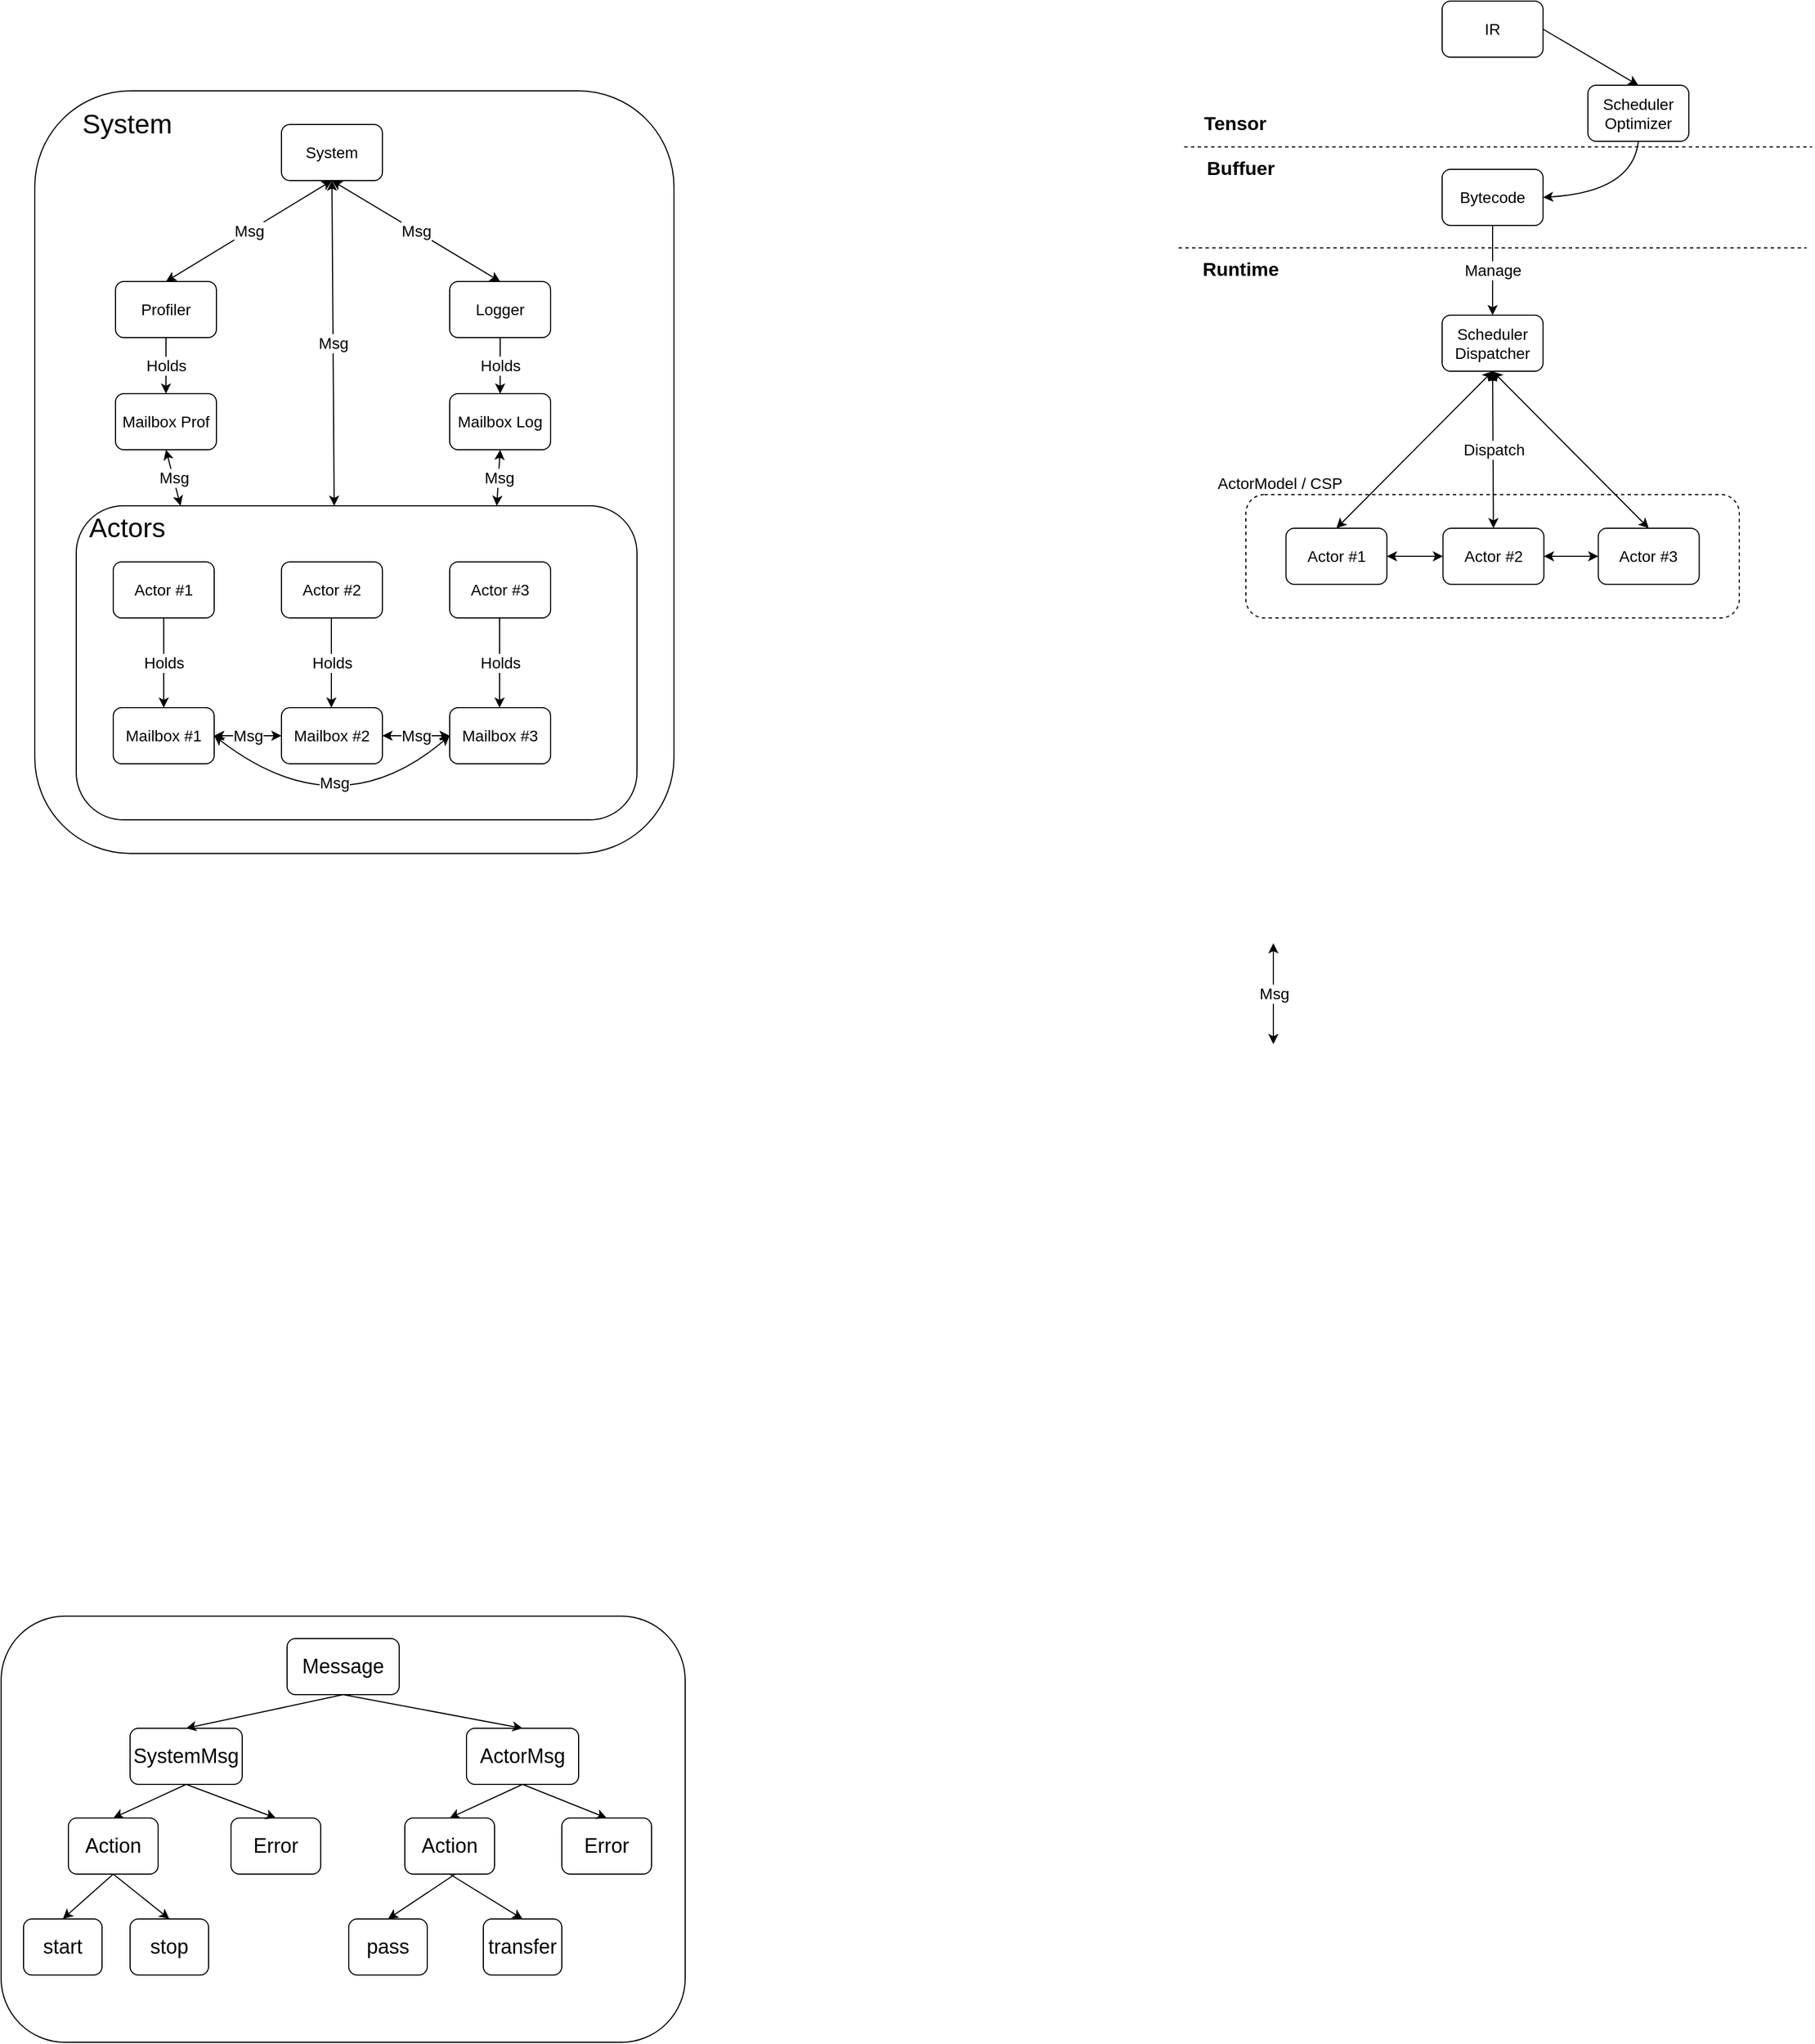 <mxfile version="20.0.3" type="github" pages="2">
  <diagram id="C5RBs43oDa-KdzZeNtuy" name="flow">
    <mxGraphModel dx="1865" dy="675" grid="1" gridSize="10" guides="1" tooltips="1" connect="1" arrows="1" fold="1" page="1" pageScale="1" pageWidth="827" pageHeight="1169" math="0" shadow="0">
      <root>
        <mxCell id="WIyWlLk6GJQsqaUBKTNV-0" />
        <mxCell id="WIyWlLk6GJQsqaUBKTNV-1" parent="WIyWlLk6GJQsqaUBKTNV-0" />
        <mxCell id="iDr1mqImWVxo8WTMFwHj-2" value="" style="rounded=1;whiteSpace=wrap;html=1;fillColor=#FFFFFF;" parent="WIyWlLk6GJQsqaUBKTNV-1" vertex="1">
          <mxGeometry x="-730" y="1480" width="610" height="380" as="geometry" />
        </mxCell>
        <mxCell id="iDr1mqImWVxo8WTMFwHj-0" value="" style="rounded=1;whiteSpace=wrap;html=1;fillColor=#FFFFFF;" parent="WIyWlLk6GJQsqaUBKTNV-1" vertex="1">
          <mxGeometry x="-700" y="120" width="570" height="680" as="geometry" />
        </mxCell>
        <mxCell id="vKvuOd5WfspxJ3sKfBwi-32" value="" style="rounded=1;whiteSpace=wrap;html=1;fillColor=#FFFFFF;" parent="WIyWlLk6GJQsqaUBKTNV-1" vertex="1">
          <mxGeometry x="-663" y="490" width="500" height="280" as="geometry" />
        </mxCell>
        <mxCell id="GxpNQqLrR4lgnH7dVVDZ-0" value="&lt;font style=&quot;font-size: 14px;&quot;&gt;IR&lt;/font&gt;" style="rounded=1;whiteSpace=wrap;html=1;" parent="WIyWlLk6GJQsqaUBKTNV-1" vertex="1">
          <mxGeometry x="555" y="40" width="90" height="50" as="geometry" />
        </mxCell>
        <mxCell id="GxpNQqLrR4lgnH7dVVDZ-2" value="&lt;font style=&quot;font-size: 14px;&quot;&gt;Bytecode&lt;/font&gt;" style="rounded=1;whiteSpace=wrap;html=1;" parent="WIyWlLk6GJQsqaUBKTNV-1" vertex="1">
          <mxGeometry x="555" y="190" width="90" height="50" as="geometry" />
        </mxCell>
        <mxCell id="GxpNQqLrR4lgnH7dVVDZ-5" value="" style="endArrow=none;dashed=1;html=1;" parent="WIyWlLk6GJQsqaUBKTNV-1" edge="1">
          <mxGeometry width="50" height="50" relative="1" as="geometry">
            <mxPoint x="320" y="260" as="sourcePoint" />
            <mxPoint x="880" y="260" as="targetPoint" />
          </mxGeometry>
        </mxCell>
        <mxCell id="GxpNQqLrR4lgnH7dVVDZ-6" value="&lt;b&gt;&lt;font style=&quot;font-size: 17px;&quot;&gt;Runtime&lt;/font&gt;&lt;/b&gt;" style="text;html=1;align=center;verticalAlign=middle;resizable=0;points=[];autosize=1;strokeColor=none;fillColor=none;" parent="WIyWlLk6GJQsqaUBKTNV-1" vertex="1">
          <mxGeometry x="335" y="270" width="80" height="20" as="geometry" />
        </mxCell>
        <mxCell id="GxpNQqLrR4lgnH7dVVDZ-7" value="&lt;font style=&quot;font-size: 14px;&quot;&gt;Actor #1&lt;/font&gt;" style="rounded=1;whiteSpace=wrap;html=1;" parent="WIyWlLk6GJQsqaUBKTNV-1" vertex="1">
          <mxGeometry x="415.75" y="510" width="90" height="50" as="geometry" />
        </mxCell>
        <mxCell id="GxpNQqLrR4lgnH7dVVDZ-8" value="&lt;font style=&quot;font-size: 14px;&quot;&gt;Scheduler&lt;br&gt;Dispatcher&lt;/font&gt;" style="rounded=1;whiteSpace=wrap;html=1;" parent="WIyWlLk6GJQsqaUBKTNV-1" vertex="1">
          <mxGeometry x="555" y="320" width="90" height="50" as="geometry" />
        </mxCell>
        <mxCell id="GxpNQqLrR4lgnH7dVVDZ-9" value="&lt;font style=&quot;font-size: 14px;&quot;&gt;Actor #2&lt;/font&gt;" style="rounded=1;whiteSpace=wrap;html=1;" parent="WIyWlLk6GJQsqaUBKTNV-1" vertex="1">
          <mxGeometry x="555.75" y="510" width="90" height="50" as="geometry" />
        </mxCell>
        <mxCell id="GxpNQqLrR4lgnH7dVVDZ-10" value="&lt;font style=&quot;font-size: 14px;&quot;&gt;Actor #3&lt;/font&gt;" style="rounded=1;whiteSpace=wrap;html=1;" parent="WIyWlLk6GJQsqaUBKTNV-1" vertex="1">
          <mxGeometry x="694.25" y="510" width="90" height="50" as="geometry" />
        </mxCell>
        <mxCell id="GxpNQqLrR4lgnH7dVVDZ-16" value="" style="endArrow=classic;startArrow=classic;html=1;entryX=0;entryY=0.5;entryDx=0;entryDy=0;exitX=1;exitY=0.5;exitDx=0;exitDy=0;" parent="WIyWlLk6GJQsqaUBKTNV-1" source="GxpNQqLrR4lgnH7dVVDZ-7" target="GxpNQqLrR4lgnH7dVVDZ-9" edge="1">
          <mxGeometry width="50" height="50" relative="1" as="geometry">
            <mxPoint x="435.75" y="720" as="sourcePoint" />
            <mxPoint x="575.75" y="580" as="targetPoint" />
          </mxGeometry>
        </mxCell>
        <mxCell id="GxpNQqLrR4lgnH7dVVDZ-17" value="" style="endArrow=classic;startArrow=classic;html=1;entryX=0;entryY=0.5;entryDx=0;entryDy=0;exitX=1;exitY=0.5;exitDx=0;exitDy=0;" parent="WIyWlLk6GJQsqaUBKTNV-1" source="GxpNQqLrR4lgnH7dVVDZ-9" target="GxpNQqLrR4lgnH7dVVDZ-10" edge="1">
          <mxGeometry width="50" height="50" relative="1" as="geometry">
            <mxPoint x="525.75" y="720" as="sourcePoint" />
            <mxPoint x="665.75" y="580" as="targetPoint" />
          </mxGeometry>
        </mxCell>
        <mxCell id="mCp2D2DZsQye_z4wcUXH-2" value="" style="endArrow=classic;rounded=0;fontSize=16;entryX=0.5;entryY=0;entryDx=0;entryDy=0;exitX=0.5;exitY=1;exitDx=0;exitDy=0;labelBorderColor=none;html=1;verticalAlign=middle;startArrow=block;startFill=1;" parent="WIyWlLk6GJQsqaUBKTNV-1" source="GxpNQqLrR4lgnH7dVVDZ-8" target="GxpNQqLrR4lgnH7dVVDZ-9" edge="1">
          <mxGeometry relative="1" as="geometry">
            <mxPoint x="705" y="350" as="sourcePoint" />
            <mxPoint x="805" y="350" as="targetPoint" />
          </mxGeometry>
        </mxCell>
        <mxCell id="mCp2D2DZsQye_z4wcUXH-3" value="Dispatch" style="edgeLabel;resizable=0;html=1;align=center;verticalAlign=middle;fontSize=14;" parent="mCp2D2DZsQye_z4wcUXH-2" connectable="0" vertex="1">
          <mxGeometry relative="1" as="geometry" />
        </mxCell>
        <mxCell id="mCp2D2DZsQye_z4wcUXH-6" value="" style="endArrow=classic;startArrow=classic;html=1;entryX=0.5;entryY=0;entryDx=0;entryDy=0;exitX=0.5;exitY=1;exitDx=0;exitDy=0;" parent="WIyWlLk6GJQsqaUBKTNV-1" source="GxpNQqLrR4lgnH7dVVDZ-8" target="GxpNQqLrR4lgnH7dVVDZ-7" edge="1">
          <mxGeometry width="50" height="50" relative="1" as="geometry">
            <mxPoint x="690" y="400" as="sourcePoint" />
            <mxPoint x="738.5" y="400" as="targetPoint" />
            <Array as="points" />
          </mxGeometry>
        </mxCell>
        <mxCell id="mCp2D2DZsQye_z4wcUXH-7" value="" style="endArrow=classic;startArrow=classic;html=1;entryX=0.5;entryY=0;entryDx=0;entryDy=0;exitX=0.5;exitY=1;exitDx=0;exitDy=0;" parent="WIyWlLk6GJQsqaUBKTNV-1" source="GxpNQqLrR4lgnH7dVVDZ-8" target="GxpNQqLrR4lgnH7dVVDZ-10" edge="1">
          <mxGeometry width="50" height="50" relative="1" as="geometry">
            <mxPoint x="665" y="600" as="sourcePoint" />
            <mxPoint x="713.5" y="600" as="targetPoint" />
          </mxGeometry>
        </mxCell>
        <mxCell id="JdIXmPIAXFxYYO2-05fA-1" value="&lt;font style=&quot;font-size: 14px;&quot;&gt;Scheduler&lt;br&gt;Optimizer&lt;/font&gt;" style="rounded=1;whiteSpace=wrap;html=1;" parent="WIyWlLk6GJQsqaUBKTNV-1" vertex="1">
          <mxGeometry x="685" y="115" width="90" height="50" as="geometry" />
        </mxCell>
        <mxCell id="JdIXmPIAXFxYYO2-05fA-2" value="" style="curved=1;endArrow=classic;html=1;rounded=0;labelBorderColor=none;fontSize=16;fontColor=#99FFCC;exitX=1;exitY=0.5;exitDx=0;exitDy=0;entryX=0.5;entryY=0;entryDx=0;entryDy=0;" parent="WIyWlLk6GJQsqaUBKTNV-1" source="GxpNQqLrR4lgnH7dVVDZ-0" target="JdIXmPIAXFxYYO2-05fA-1" edge="1">
          <mxGeometry width="50" height="50" relative="1" as="geometry">
            <mxPoint x="725" y="360" as="sourcePoint" />
            <mxPoint x="775" y="310" as="targetPoint" />
          </mxGeometry>
        </mxCell>
        <mxCell id="JdIXmPIAXFxYYO2-05fA-4" value="" style="endArrow=classic;rounded=0;fontSize=16;labelBorderColor=none;html=1;verticalAlign=middle;startArrow=none;startFill=0;exitX=0.5;exitY=1;exitDx=0;exitDy=0;entryX=0.5;entryY=0;entryDx=0;entryDy=0;" parent="WIyWlLk6GJQsqaUBKTNV-1" source="A3YoOnqOYl5nuhbCR5Bo-2" target="A3YoOnqOYl5nuhbCR5Bo-5" edge="1">
          <mxGeometry relative="1" as="geometry">
            <mxPoint x="-150" y="490" as="sourcePoint" />
            <mxPoint x="560" y="630" as="targetPoint" />
            <Array as="points">
              <mxPoint x="-585" y="610" />
            </Array>
          </mxGeometry>
        </mxCell>
        <mxCell id="JdIXmPIAXFxYYO2-05fA-5" value="Holds" style="edgeLabel;resizable=0;html=1;align=center;verticalAlign=middle;fontSize=14;" parent="JdIXmPIAXFxYYO2-05fA-4" connectable="0" vertex="1">
          <mxGeometry relative="1" as="geometry" />
        </mxCell>
        <mxCell id="JdIXmPIAXFxYYO2-05fA-6" value="" style="curved=1;endArrow=classic;html=1;rounded=0;labelBorderColor=none;fontSize=16;fontColor=#99FFCC;exitX=0.5;exitY=1;exitDx=0;exitDy=0;entryX=1;entryY=0.5;entryDx=0;entryDy=0;" parent="WIyWlLk6GJQsqaUBKTNV-1" source="JdIXmPIAXFxYYO2-05fA-1" target="GxpNQqLrR4lgnH7dVVDZ-2" edge="1">
          <mxGeometry width="50" height="50" relative="1" as="geometry">
            <mxPoint x="845" y="165" as="sourcePoint" />
            <mxPoint x="930" y="215" as="targetPoint" />
            <Array as="points">
              <mxPoint x="725" y="210" />
            </Array>
          </mxGeometry>
        </mxCell>
        <mxCell id="JdIXmPIAXFxYYO2-05fA-7" value="" style="endArrow=classic;rounded=0;fontSize=16;exitX=0.5;exitY=1;exitDx=0;exitDy=0;labelBorderColor=none;html=1;verticalAlign=middle;startArrow=none;startFill=0;entryX=0.5;entryY=0;entryDx=0;entryDy=0;" parent="WIyWlLk6GJQsqaUBKTNV-1" source="GxpNQqLrR4lgnH7dVVDZ-2" target="GxpNQqLrR4lgnH7dVVDZ-8" edge="1">
          <mxGeometry relative="1" as="geometry">
            <mxPoint x="599.5" y="250" as="sourcePoint" />
            <mxPoint x="600" y="350" as="targetPoint" />
          </mxGeometry>
        </mxCell>
        <mxCell id="JdIXmPIAXFxYYO2-05fA-8" value="Manage" style="edgeLabel;resizable=0;html=1;align=center;verticalAlign=middle;fontSize=14;" parent="JdIXmPIAXFxYYO2-05fA-7" connectable="0" vertex="1">
          <mxGeometry relative="1" as="geometry" />
        </mxCell>
        <mxCell id="JdIXmPIAXFxYYO2-05fA-11" value="" style="rounded=1;whiteSpace=wrap;html=1;fontSize=14;fontColor=#99FFCC;fillColor=none;dashed=1;shadow=0;sketch=0;glass=0;" parent="WIyWlLk6GJQsqaUBKTNV-1" vertex="1">
          <mxGeometry x="380" y="480" width="440" height="110" as="geometry" />
        </mxCell>
        <mxCell id="JdIXmPIAXFxYYO2-05fA-12" value="ActorModel / CSP" style="text;html=1;align=center;verticalAlign=middle;resizable=0;points=[];autosize=1;strokeColor=none;fillColor=none;fontSize=14;fontColor=#000000;" parent="WIyWlLk6GJQsqaUBKTNV-1" vertex="1">
          <mxGeometry x="345" y="460" width="130" height="20" as="geometry" />
        </mxCell>
        <mxCell id="JdIXmPIAXFxYYO2-05fA-13" value="" style="endArrow=none;dashed=1;html=1;" parent="WIyWlLk6GJQsqaUBKTNV-1" edge="1">
          <mxGeometry width="50" height="50" relative="1" as="geometry">
            <mxPoint x="325" y="170" as="sourcePoint" />
            <mxPoint x="885" y="170" as="targetPoint" />
          </mxGeometry>
        </mxCell>
        <mxCell id="JdIXmPIAXFxYYO2-05fA-14" value="&lt;b&gt;&lt;font style=&quot;font-size: 17px;&quot;&gt;Buffuer&lt;/font&gt;&lt;/b&gt;" style="text;html=1;align=center;verticalAlign=middle;resizable=0;points=[];autosize=1;strokeColor=none;fillColor=none;" parent="WIyWlLk6GJQsqaUBKTNV-1" vertex="1">
          <mxGeometry x="335" y="180" width="80" height="20" as="geometry" />
        </mxCell>
        <mxCell id="JdIXmPIAXFxYYO2-05fA-15" value="&lt;b&gt;&lt;font style=&quot;font-size: 17px;&quot;&gt;Tensor&lt;br&gt;&lt;/font&gt;&lt;/b&gt;" style="text;html=1;align=center;verticalAlign=middle;resizable=0;points=[];autosize=1;strokeColor=none;fillColor=none;" parent="WIyWlLk6GJQsqaUBKTNV-1" vertex="1">
          <mxGeometry x="335" y="140" width="70" height="20" as="geometry" />
        </mxCell>
        <mxCell id="A3YoOnqOYl5nuhbCR5Bo-2" value="&lt;font style=&quot;font-size: 14px;&quot;&gt;Actor #1&lt;/font&gt;" style="rounded=1;whiteSpace=wrap;html=1;" parent="WIyWlLk6GJQsqaUBKTNV-1" vertex="1">
          <mxGeometry x="-630" y="540" width="90" height="50" as="geometry" />
        </mxCell>
        <mxCell id="A3YoOnqOYl5nuhbCR5Bo-3" value="&lt;font style=&quot;font-size: 14px;&quot;&gt;Actor #2&lt;/font&gt;" style="rounded=1;whiteSpace=wrap;html=1;" parent="WIyWlLk6GJQsqaUBKTNV-1" vertex="1">
          <mxGeometry x="-480" y="540" width="90" height="50" as="geometry" />
        </mxCell>
        <mxCell id="A3YoOnqOYl5nuhbCR5Bo-4" value="&lt;font style=&quot;font-size: 14px;&quot;&gt;Actor #3&lt;/font&gt;" style="rounded=1;whiteSpace=wrap;html=1;" parent="WIyWlLk6GJQsqaUBKTNV-1" vertex="1">
          <mxGeometry x="-330" y="540" width="90" height="50" as="geometry" />
        </mxCell>
        <mxCell id="A3YoOnqOYl5nuhbCR5Bo-5" value="&lt;font style=&quot;font-size: 14px;&quot;&gt;Mailbox #1&lt;/font&gt;" style="rounded=1;whiteSpace=wrap;html=1;" parent="WIyWlLk6GJQsqaUBKTNV-1" vertex="1">
          <mxGeometry x="-630" y="670" width="90" height="50" as="geometry" />
        </mxCell>
        <mxCell id="A3YoOnqOYl5nuhbCR5Bo-6" value="&lt;font style=&quot;font-size: 14px;&quot;&gt;Mailbox #2&lt;/font&gt;" style="rounded=1;whiteSpace=wrap;html=1;" parent="WIyWlLk6GJQsqaUBKTNV-1" vertex="1">
          <mxGeometry x="-480" y="670" width="90" height="50" as="geometry" />
        </mxCell>
        <mxCell id="A3YoOnqOYl5nuhbCR5Bo-7" value="&lt;font style=&quot;font-size: 14px;&quot;&gt;Mailbox #3&lt;/font&gt;" style="rounded=1;whiteSpace=wrap;html=1;" parent="WIyWlLk6GJQsqaUBKTNV-1" vertex="1">
          <mxGeometry x="-330" y="670" width="90" height="50" as="geometry" />
        </mxCell>
        <mxCell id="A3YoOnqOYl5nuhbCR5Bo-15" value="" style="endArrow=classic;rounded=0;fontSize=16;labelBorderColor=none;html=1;verticalAlign=middle;startArrow=none;startFill=0;exitX=0.5;exitY=1;exitDx=0;exitDy=0;entryX=0.5;entryY=0;entryDx=0;entryDy=0;" parent="WIyWlLk6GJQsqaUBKTNV-1" edge="1">
          <mxGeometry relative="1" as="geometry">
            <mxPoint x="-435.5" y="590" as="sourcePoint" />
            <mxPoint x="-435.5" y="670" as="targetPoint" />
            <Array as="points">
              <mxPoint x="-435.5" y="610" />
            </Array>
          </mxGeometry>
        </mxCell>
        <mxCell id="A3YoOnqOYl5nuhbCR5Bo-16" value="Holds" style="edgeLabel;resizable=0;html=1;align=center;verticalAlign=middle;fontSize=14;" parent="A3YoOnqOYl5nuhbCR5Bo-15" connectable="0" vertex="1">
          <mxGeometry relative="1" as="geometry" />
        </mxCell>
        <mxCell id="A3YoOnqOYl5nuhbCR5Bo-17" value="" style="endArrow=classic;rounded=0;fontSize=16;labelBorderColor=none;html=1;verticalAlign=middle;startArrow=none;startFill=0;exitX=0.5;exitY=1;exitDx=0;exitDy=0;entryX=0.5;entryY=0;entryDx=0;entryDy=0;" parent="WIyWlLk6GJQsqaUBKTNV-1" edge="1">
          <mxGeometry relative="1" as="geometry">
            <mxPoint x="-285.5" y="590" as="sourcePoint" />
            <mxPoint x="-285.5" y="670" as="targetPoint" />
            <Array as="points">
              <mxPoint x="-285.5" y="610" />
            </Array>
          </mxGeometry>
        </mxCell>
        <mxCell id="A3YoOnqOYl5nuhbCR5Bo-18" value="Holds" style="edgeLabel;resizable=0;html=1;align=center;verticalAlign=middle;fontSize=14;" parent="A3YoOnqOYl5nuhbCR5Bo-17" connectable="0" vertex="1">
          <mxGeometry relative="1" as="geometry" />
        </mxCell>
        <mxCell id="vKvuOd5WfspxJ3sKfBwi-0" value="" style="endArrow=classic;rounded=0;fontSize=16;labelBorderColor=none;html=1;verticalAlign=middle;startArrow=classic;startFill=1;exitX=0;exitY=0.5;exitDx=0;exitDy=0;entryX=1;entryY=0.5;entryDx=0;entryDy=0;" parent="WIyWlLk6GJQsqaUBKTNV-1" source="A3YoOnqOYl5nuhbCR5Bo-6" target="A3YoOnqOYl5nuhbCR5Bo-5" edge="1">
          <mxGeometry relative="1" as="geometry">
            <mxPoint x="-500" y="750" as="sourcePoint" />
            <mxPoint x="-500" y="830" as="targetPoint" />
            <Array as="points" />
          </mxGeometry>
        </mxCell>
        <mxCell id="vKvuOd5WfspxJ3sKfBwi-1" value="Msg" style="edgeLabel;resizable=0;html=1;align=center;verticalAlign=middle;fontSize=14;" parent="vKvuOd5WfspxJ3sKfBwi-0" connectable="0" vertex="1">
          <mxGeometry relative="1" as="geometry" />
        </mxCell>
        <mxCell id="vKvuOd5WfspxJ3sKfBwi-3" value="" style="endArrow=classic;rounded=0;fontSize=16;labelBorderColor=none;html=1;verticalAlign=middle;startArrow=classic;startFill=1;exitX=0;exitY=0.5;exitDx=0;exitDy=0;entryX=1;entryY=0.5;entryDx=0;entryDy=0;" parent="WIyWlLk6GJQsqaUBKTNV-1" source="A3YoOnqOYl5nuhbCR5Bo-7" target="A3YoOnqOYl5nuhbCR5Bo-6" edge="1">
          <mxGeometry relative="1" as="geometry">
            <mxPoint x="-470" y="705" as="sourcePoint" />
            <mxPoint x="-530" y="705" as="targetPoint" />
            <Array as="points" />
          </mxGeometry>
        </mxCell>
        <mxCell id="vKvuOd5WfspxJ3sKfBwi-4" value="Msg" style="edgeLabel;resizable=0;html=1;align=center;verticalAlign=middle;fontSize=14;" parent="vKvuOd5WfspxJ3sKfBwi-3" connectable="0" vertex="1">
          <mxGeometry relative="1" as="geometry" />
        </mxCell>
        <mxCell id="vKvuOd5WfspxJ3sKfBwi-6" value="" style="endArrow=classic;fontSize=16;labelBorderColor=none;html=1;verticalAlign=middle;startArrow=classic;startFill=1;entryX=1;entryY=0.5;entryDx=0;entryDy=0;curved=1;exitX=0;exitY=0.5;exitDx=0;exitDy=0;" parent="WIyWlLk6GJQsqaUBKTNV-1" source="A3YoOnqOYl5nuhbCR5Bo-7" target="A3YoOnqOYl5nuhbCR5Bo-5" edge="1">
          <mxGeometry relative="1" as="geometry">
            <mxPoint x="-350" y="770" as="sourcePoint" />
            <mxPoint x="-520" y="715" as="targetPoint" />
            <Array as="points">
              <mxPoint x="-430" y="780" />
            </Array>
          </mxGeometry>
        </mxCell>
        <mxCell id="vKvuOd5WfspxJ3sKfBwi-33" value="Msg" style="edgeLabel;resizable=0;html=1;align=center;verticalAlign=middle;fontSize=14;" parent="WIyWlLk6GJQsqaUBKTNV-1" connectable="0" vertex="1">
          <mxGeometry x="-340" y="710" as="geometry">
            <mxPoint x="-93" y="27" as="offset" />
          </mxGeometry>
        </mxCell>
        <mxCell id="vKvuOd5WfspxJ3sKfBwi-34" value="&lt;font style=&quot;font-size: 24px;&quot;&gt;Actors&lt;/font&gt;" style="text;html=1;align=center;verticalAlign=middle;resizable=0;points=[];autosize=1;strokeColor=none;fillColor=none;" parent="WIyWlLk6GJQsqaUBKTNV-1" vertex="1">
          <mxGeometry x="-658" y="500" width="80" height="20" as="geometry" />
        </mxCell>
        <mxCell id="vKvuOd5WfspxJ3sKfBwi-39" value="" style="endArrow=classic;rounded=0;fontSize=16;labelBorderColor=none;html=1;verticalAlign=middle;startArrow=classic;startFill=1;exitX=0.5;exitY=0;exitDx=0;exitDy=0;" parent="WIyWlLk6GJQsqaUBKTNV-1" edge="1">
          <mxGeometry relative="1" as="geometry">
            <mxPoint x="404.5" y="970" as="sourcePoint" />
            <mxPoint x="404.5" y="880" as="targetPoint" />
            <Array as="points" />
          </mxGeometry>
        </mxCell>
        <mxCell id="vKvuOd5WfspxJ3sKfBwi-40" value="Msg" style="edgeLabel;resizable=0;html=1;align=center;verticalAlign=middle;fontSize=14;" parent="vKvuOd5WfspxJ3sKfBwi-39" connectable="0" vertex="1">
          <mxGeometry relative="1" as="geometry" />
        </mxCell>
        <mxCell id="iDr1mqImWVxo8WTMFwHj-1" value="&lt;font style=&quot;font-size: 24px;&quot;&gt;System&lt;/font&gt;" style="text;html=1;align=center;verticalAlign=middle;resizable=0;points=[];autosize=1;strokeColor=none;fillColor=none;" parent="WIyWlLk6GJQsqaUBKTNV-1" vertex="1">
          <mxGeometry x="-668" y="140" width="100" height="20" as="geometry" />
        </mxCell>
        <mxCell id="iDr1mqImWVxo8WTMFwHj-5" value="&lt;font style=&quot;font-size: 18px;&quot;&gt;Message&lt;/font&gt;" style="rounded=1;whiteSpace=wrap;html=1;" parent="WIyWlLk6GJQsqaUBKTNV-1" vertex="1">
          <mxGeometry x="-475" y="1500" width="100" height="50" as="geometry" />
        </mxCell>
        <mxCell id="iDr1mqImWVxo8WTMFwHj-6" value="&lt;font style=&quot;font-size: 18px;&quot;&gt;SystemMsg&lt;/font&gt;" style="rounded=1;whiteSpace=wrap;html=1;" parent="WIyWlLk6GJQsqaUBKTNV-1" vertex="1">
          <mxGeometry x="-615" y="1580" width="100" height="50" as="geometry" />
        </mxCell>
        <mxCell id="iDr1mqImWVxo8WTMFwHj-7" value="&lt;font style=&quot;font-size: 18px;&quot;&gt;ActorMsg&lt;/font&gt;" style="rounded=1;whiteSpace=wrap;html=1;" parent="WIyWlLk6GJQsqaUBKTNV-1" vertex="1">
          <mxGeometry x="-315" y="1580" width="100" height="50" as="geometry" />
        </mxCell>
        <mxCell id="iDr1mqImWVxo8WTMFwHj-8" value="&lt;font style=&quot;font-size: 18px;&quot;&gt;Action&lt;/font&gt;" style="rounded=1;whiteSpace=wrap;html=1;" parent="WIyWlLk6GJQsqaUBKTNV-1" vertex="1">
          <mxGeometry x="-670" y="1660" width="80" height="50" as="geometry" />
        </mxCell>
        <mxCell id="iDr1mqImWVxo8WTMFwHj-9" value="&lt;font style=&quot;font-size: 18px;&quot;&gt;Error&lt;/font&gt;" style="rounded=1;whiteSpace=wrap;html=1;" parent="WIyWlLk6GJQsqaUBKTNV-1" vertex="1">
          <mxGeometry x="-525" y="1660" width="80" height="50" as="geometry" />
        </mxCell>
        <mxCell id="iDr1mqImWVxo8WTMFwHj-11" value="&lt;span style=&quot;font-size: 18px;&quot;&gt;start&lt;/span&gt;" style="rounded=1;whiteSpace=wrap;html=1;" parent="WIyWlLk6GJQsqaUBKTNV-1" vertex="1">
          <mxGeometry x="-710" y="1750" width="70" height="50" as="geometry" />
        </mxCell>
        <mxCell id="iDr1mqImWVxo8WTMFwHj-12" value="&lt;span style=&quot;font-size: 18px;&quot;&gt;stop&lt;/span&gt;" style="rounded=1;whiteSpace=wrap;html=1;" parent="WIyWlLk6GJQsqaUBKTNV-1" vertex="1">
          <mxGeometry x="-615" y="1750" width="70" height="50" as="geometry" />
        </mxCell>
        <mxCell id="iDr1mqImWVxo8WTMFwHj-15" value="" style="endArrow=classic;html=1;rounded=0;fontSize=18;exitX=0.5;exitY=1;exitDx=0;exitDy=0;entryX=0.5;entryY=0;entryDx=0;entryDy=0;" parent="WIyWlLk6GJQsqaUBKTNV-1" source="iDr1mqImWVxo8WTMFwHj-5" target="iDr1mqImWVxo8WTMFwHj-6" edge="1">
          <mxGeometry width="50" height="50" relative="1" as="geometry">
            <mxPoint x="-340" y="1580" as="sourcePoint" />
            <mxPoint x="-290" y="1530" as="targetPoint" />
          </mxGeometry>
        </mxCell>
        <mxCell id="iDr1mqImWVxo8WTMFwHj-16" value="" style="endArrow=classic;html=1;rounded=0;fontSize=18;exitX=0.5;exitY=1;exitDx=0;exitDy=0;entryX=0.5;entryY=0;entryDx=0;entryDy=0;" parent="WIyWlLk6GJQsqaUBKTNV-1" source="iDr1mqImWVxo8WTMFwHj-5" target="iDr1mqImWVxo8WTMFwHj-7" edge="1">
          <mxGeometry width="50" height="50" relative="1" as="geometry">
            <mxPoint x="-405" y="1560.0" as="sourcePoint" />
            <mxPoint x="-555" y="1590.0" as="targetPoint" />
          </mxGeometry>
        </mxCell>
        <mxCell id="iDr1mqImWVxo8WTMFwHj-17" value="" style="endArrow=classic;html=1;rounded=0;fontSize=18;exitX=0.5;exitY=1;exitDx=0;exitDy=0;entryX=0.5;entryY=0;entryDx=0;entryDy=0;" parent="WIyWlLk6GJQsqaUBKTNV-1" source="iDr1mqImWVxo8WTMFwHj-6" target="iDr1mqImWVxo8WTMFwHj-8" edge="1">
          <mxGeometry width="50" height="50" relative="1" as="geometry">
            <mxPoint x="-395" y="1570.0" as="sourcePoint" />
            <mxPoint x="-545" y="1600.0" as="targetPoint" />
          </mxGeometry>
        </mxCell>
        <mxCell id="iDr1mqImWVxo8WTMFwHj-18" value="" style="endArrow=classic;html=1;rounded=0;fontSize=18;exitX=0.5;exitY=1;exitDx=0;exitDy=0;entryX=0.5;entryY=0;entryDx=0;entryDy=0;" parent="WIyWlLk6GJQsqaUBKTNV-1" source="iDr1mqImWVxo8WTMFwHj-8" target="iDr1mqImWVxo8WTMFwHj-11" edge="1">
          <mxGeometry width="50" height="50" relative="1" as="geometry">
            <mxPoint x="-385" y="1580.0" as="sourcePoint" />
            <mxPoint x="-535" y="1610.0" as="targetPoint" />
          </mxGeometry>
        </mxCell>
        <mxCell id="iDr1mqImWVxo8WTMFwHj-19" value="" style="endArrow=classic;html=1;rounded=0;fontSize=18;entryX=0.5;entryY=0;entryDx=0;entryDy=0;exitX=0.5;exitY=1;exitDx=0;exitDy=0;" parent="WIyWlLk6GJQsqaUBKTNV-1" source="iDr1mqImWVxo8WTMFwHj-6" target="iDr1mqImWVxo8WTMFwHj-9" edge="1">
          <mxGeometry width="50" height="50" relative="1" as="geometry">
            <mxPoint x="-375" y="1590.0" as="sourcePoint" />
            <mxPoint x="-525" y="1620.0" as="targetPoint" />
          </mxGeometry>
        </mxCell>
        <mxCell id="iDr1mqImWVxo8WTMFwHj-20" value="" style="endArrow=classic;html=1;rounded=0;fontSize=18;entryX=0.5;entryY=0;entryDx=0;entryDy=0;exitX=0.5;exitY=1;exitDx=0;exitDy=0;" parent="WIyWlLk6GJQsqaUBKTNV-1" source="iDr1mqImWVxo8WTMFwHj-8" target="iDr1mqImWVxo8WTMFwHj-12" edge="1">
          <mxGeometry width="50" height="50" relative="1" as="geometry">
            <mxPoint x="-555" y="1640.0" as="sourcePoint" />
            <mxPoint x="-475" y="1670.0" as="targetPoint" />
          </mxGeometry>
        </mxCell>
        <mxCell id="iDr1mqImWVxo8WTMFwHj-21" value="&lt;font style=&quot;font-size: 18px;&quot;&gt;Action&lt;/font&gt;" style="rounded=1;whiteSpace=wrap;html=1;" parent="WIyWlLk6GJQsqaUBKTNV-1" vertex="1">
          <mxGeometry x="-370" y="1660" width="80" height="50" as="geometry" />
        </mxCell>
        <mxCell id="iDr1mqImWVxo8WTMFwHj-22" value="&lt;font style=&quot;font-size: 18px;&quot;&gt;Error&lt;/font&gt;" style="rounded=1;whiteSpace=wrap;html=1;" parent="WIyWlLk6GJQsqaUBKTNV-1" vertex="1">
          <mxGeometry x="-230" y="1660" width="80" height="50" as="geometry" />
        </mxCell>
        <mxCell id="iDr1mqImWVxo8WTMFwHj-23" value="" style="endArrow=classic;html=1;rounded=0;fontSize=18;entryX=0.5;entryY=0;entryDx=0;entryDy=0;exitX=0.5;exitY=1;exitDx=0;exitDy=0;" parent="WIyWlLk6GJQsqaUBKTNV-1" source="iDr1mqImWVxo8WTMFwHj-7" target="iDr1mqImWVxo8WTMFwHj-21" edge="1">
          <mxGeometry width="50" height="50" relative="1" as="geometry">
            <mxPoint x="-275" y="1760" as="sourcePoint" />
            <mxPoint x="-340" y="1790.0" as="targetPoint" />
          </mxGeometry>
        </mxCell>
        <mxCell id="iDr1mqImWVxo8WTMFwHj-24" value="" style="endArrow=classic;html=1;rounded=0;fontSize=18;entryX=0.5;entryY=0;entryDx=0;entryDy=0;exitX=0.5;exitY=1;exitDx=0;exitDy=0;" parent="WIyWlLk6GJQsqaUBKTNV-1" source="iDr1mqImWVxo8WTMFwHj-7" target="iDr1mqImWVxo8WTMFwHj-22" edge="1">
          <mxGeometry width="50" height="50" relative="1" as="geometry">
            <mxPoint x="-255" y="1640.0" as="sourcePoint" />
            <mxPoint x="-320" y="1670.0" as="targetPoint" />
          </mxGeometry>
        </mxCell>
        <mxCell id="iDr1mqImWVxo8WTMFwHj-32" value="&lt;span style=&quot;font-size: 18px;&quot;&gt;pass&lt;/span&gt;" style="rounded=1;whiteSpace=wrap;html=1;" parent="WIyWlLk6GJQsqaUBKTNV-1" vertex="1">
          <mxGeometry x="-420" y="1750" width="70" height="50" as="geometry" />
        </mxCell>
        <mxCell id="iDr1mqImWVxo8WTMFwHj-33" value="&lt;span style=&quot;font-size: 18px;&quot;&gt;transfer&lt;/span&gt;" style="rounded=1;whiteSpace=wrap;html=1;" parent="WIyWlLk6GJQsqaUBKTNV-1" vertex="1">
          <mxGeometry x="-300" y="1750" width="70" height="50" as="geometry" />
        </mxCell>
        <mxCell id="iDr1mqImWVxo8WTMFwHj-34" value="" style="endArrow=classic;html=1;rounded=0;fontSize=18;entryX=0.5;entryY=0;entryDx=0;entryDy=0;exitX=0.5;exitY=1;exitDx=0;exitDy=0;" parent="WIyWlLk6GJQsqaUBKTNV-1" source="iDr1mqImWVxo8WTMFwHj-21" target="iDr1mqImWVxo8WTMFwHj-33" edge="1">
          <mxGeometry width="50" height="50" relative="1" as="geometry">
            <mxPoint x="-330" y="1710.0" as="sourcePoint" />
            <mxPoint x="-280" y="1750" as="targetPoint" />
          </mxGeometry>
        </mxCell>
        <mxCell id="iDr1mqImWVxo8WTMFwHj-35" value="" style="endArrow=classic;html=1;rounded=0;fontSize=18;entryX=0.5;entryY=0;entryDx=0;entryDy=0;" parent="WIyWlLk6GJQsqaUBKTNV-1" target="iDr1mqImWVxo8WTMFwHj-32" edge="1">
          <mxGeometry width="50" height="50" relative="1" as="geometry">
            <mxPoint x="-325" y="1710" as="sourcePoint" />
            <mxPoint x="-370" y="1750" as="targetPoint" />
          </mxGeometry>
        </mxCell>
        <mxCell id="iDr1mqImWVxo8WTMFwHj-38" value="&lt;font style=&quot;font-size: 14px;&quot;&gt;Profiler&lt;/font&gt;" style="rounded=1;whiteSpace=wrap;html=1;" parent="WIyWlLk6GJQsqaUBKTNV-1" vertex="1">
          <mxGeometry x="-628" y="290" width="90" height="50" as="geometry" />
        </mxCell>
        <mxCell id="iDr1mqImWVxo8WTMFwHj-40" value="&lt;font style=&quot;font-size: 14px;&quot;&gt;Logger&lt;/font&gt;" style="rounded=1;whiteSpace=wrap;html=1;" parent="WIyWlLk6GJQsqaUBKTNV-1" vertex="1">
          <mxGeometry x="-330" y="290" width="90" height="50" as="geometry" />
        </mxCell>
        <mxCell id="iDr1mqImWVxo8WTMFwHj-41" value="" style="endArrow=classic;rounded=0;fontSize=16;labelBorderColor=none;html=1;verticalAlign=middle;startArrow=none;startFill=0;exitX=0.5;exitY=1;exitDx=0;exitDy=0;entryX=0.5;entryY=0;entryDx=0;entryDy=0;" parent="WIyWlLk6GJQsqaUBKTNV-1" source="iDr1mqImWVxo8WTMFwHj-38" target="iDr1mqImWVxo8WTMFwHj-46" edge="1">
          <mxGeometry relative="1" as="geometry">
            <mxPoint x="-450" y="410.0" as="sourcePoint" />
            <mxPoint x="-583" y="390" as="targetPoint" />
            <Array as="points" />
          </mxGeometry>
        </mxCell>
        <mxCell id="iDr1mqImWVxo8WTMFwHj-42" value="Holds" style="edgeLabel;resizable=0;html=1;align=center;verticalAlign=middle;fontSize=14;" parent="iDr1mqImWVxo8WTMFwHj-41" connectable="0" vertex="1">
          <mxGeometry relative="1" as="geometry" />
        </mxCell>
        <mxCell id="iDr1mqImWVxo8WTMFwHj-43" value="" style="endArrow=classic;rounded=0;fontSize=16;labelBorderColor=none;html=1;verticalAlign=middle;startArrow=none;startFill=0;exitX=0.5;exitY=1;exitDx=0;exitDy=0;entryX=0.5;entryY=0;entryDx=0;entryDy=0;" parent="WIyWlLk6GJQsqaUBKTNV-1" source="iDr1mqImWVxo8WTMFwHj-40" target="iDr1mqImWVxo8WTMFwHj-47" edge="1">
          <mxGeometry relative="1" as="geometry">
            <mxPoint x="-285.59" y="340" as="sourcePoint" />
            <mxPoint x="-286" y="380" as="targetPoint" />
            <Array as="points" />
          </mxGeometry>
        </mxCell>
        <mxCell id="iDr1mqImWVxo8WTMFwHj-44" value="Holds" style="edgeLabel;resizable=0;html=1;align=center;verticalAlign=middle;fontSize=14;" parent="iDr1mqImWVxo8WTMFwHj-43" connectable="0" vertex="1">
          <mxGeometry relative="1" as="geometry" />
        </mxCell>
        <mxCell id="iDr1mqImWVxo8WTMFwHj-46" value="&lt;font style=&quot;font-size: 14px;&quot;&gt;Mailbox Prof&lt;/font&gt;" style="rounded=1;whiteSpace=wrap;html=1;" parent="WIyWlLk6GJQsqaUBKTNV-1" vertex="1">
          <mxGeometry x="-628" y="390" width="90" height="50" as="geometry" />
        </mxCell>
        <mxCell id="iDr1mqImWVxo8WTMFwHj-47" value="&lt;font style=&quot;font-size: 14px;&quot;&gt;Mailbox Log&lt;/font&gt;" style="rounded=1;whiteSpace=wrap;html=1;" parent="WIyWlLk6GJQsqaUBKTNV-1" vertex="1">
          <mxGeometry x="-330" y="390" width="90" height="50" as="geometry" />
        </mxCell>
        <mxCell id="iDr1mqImWVxo8WTMFwHj-50" value="" style="endArrow=classic;rounded=0;fontSize=16;labelBorderColor=none;html=1;verticalAlign=middle;startArrow=classic;startFill=1;exitX=0.5;exitY=1;exitDx=0;exitDy=0;" parent="WIyWlLk6GJQsqaUBKTNV-1" source="iDr1mqImWVxo8WTMFwHj-46" edge="1">
          <mxGeometry relative="1" as="geometry">
            <mxPoint x="-309" y="250.0" as="sourcePoint" />
            <mxPoint x="-570" y="490" as="targetPoint" />
            <Array as="points" />
          </mxGeometry>
        </mxCell>
        <mxCell id="iDr1mqImWVxo8WTMFwHj-51" value="Msg" style="edgeLabel;resizable=0;html=1;align=center;verticalAlign=middle;fontSize=14;" parent="iDr1mqImWVxo8WTMFwHj-50" connectable="0" vertex="1">
          <mxGeometry relative="1" as="geometry" />
        </mxCell>
        <mxCell id="iDr1mqImWVxo8WTMFwHj-52" value="" style="endArrow=classic;rounded=0;fontSize=16;labelBorderColor=none;html=1;verticalAlign=middle;startArrow=classic;startFill=1;entryX=0.5;entryY=1;entryDx=0;entryDy=0;exitX=0.75;exitY=0;exitDx=0;exitDy=0;" parent="WIyWlLk6GJQsqaUBKTNV-1" source="vKvuOd5WfspxJ3sKfBwi-32" target="iDr1mqImWVxo8WTMFwHj-47" edge="1">
          <mxGeometry relative="1" as="geometry">
            <mxPoint x="-280" y="490" as="sourcePoint" />
            <mxPoint x="40" y="595.0" as="targetPoint" />
            <Array as="points" />
          </mxGeometry>
        </mxCell>
        <mxCell id="iDr1mqImWVxo8WTMFwHj-53" value="Msg" style="edgeLabel;resizable=0;html=1;align=center;verticalAlign=middle;fontSize=14;" parent="iDr1mqImWVxo8WTMFwHj-52" connectable="0" vertex="1">
          <mxGeometry relative="1" as="geometry" />
        </mxCell>
        <mxCell id="iDr1mqImWVxo8WTMFwHj-54" value="&lt;font style=&quot;font-size: 14px;&quot;&gt;System&lt;/font&gt;" style="rounded=1;whiteSpace=wrap;html=1;" parent="WIyWlLk6GJQsqaUBKTNV-1" vertex="1">
          <mxGeometry x="-480" y="150" width="90" height="50" as="geometry" />
        </mxCell>
        <mxCell id="iDr1mqImWVxo8WTMFwHj-55" value="" style="endArrow=classic;rounded=0;fontSize=16;labelBorderColor=none;html=1;verticalAlign=middle;startArrow=classic;startFill=1;exitX=0.5;exitY=0;exitDx=0;exitDy=0;entryX=0.5;entryY=1;entryDx=0;entryDy=0;" parent="WIyWlLk6GJQsqaUBKTNV-1" source="iDr1mqImWVxo8WTMFwHj-40" target="iDr1mqImWVxo8WTMFwHj-54" edge="1">
          <mxGeometry relative="1" as="geometry">
            <mxPoint x="-153" y="214.41" as="sourcePoint" />
            <mxPoint x="-363" y="214.41" as="targetPoint" />
            <Array as="points" />
          </mxGeometry>
        </mxCell>
        <mxCell id="iDr1mqImWVxo8WTMFwHj-56" value="Msg" style="edgeLabel;resizable=0;html=1;align=center;verticalAlign=middle;fontSize=14;" parent="iDr1mqImWVxo8WTMFwHj-55" connectable="0" vertex="1">
          <mxGeometry relative="1" as="geometry" />
        </mxCell>
        <mxCell id="iDr1mqImWVxo8WTMFwHj-57" value="" style="endArrow=classic;rounded=0;fontSize=16;labelBorderColor=none;html=1;verticalAlign=middle;startArrow=classic;startFill=1;exitX=0.5;exitY=0;exitDx=0;exitDy=0;entryX=0.5;entryY=1;entryDx=0;entryDy=0;" parent="WIyWlLk6GJQsqaUBKTNV-1" source="iDr1mqImWVxo8WTMFwHj-38" target="iDr1mqImWVxo8WTMFwHj-54" edge="1">
          <mxGeometry relative="1" as="geometry">
            <mxPoint x="-383" y="310" as="sourcePoint" />
            <mxPoint x="-533" y="220" as="targetPoint" />
            <Array as="points" />
          </mxGeometry>
        </mxCell>
        <mxCell id="iDr1mqImWVxo8WTMFwHj-58" value="Msg" style="edgeLabel;resizable=0;html=1;align=center;verticalAlign=middle;fontSize=14;" parent="iDr1mqImWVxo8WTMFwHj-57" connectable="0" vertex="1">
          <mxGeometry relative="1" as="geometry" />
        </mxCell>
        <mxCell id="iDr1mqImWVxo8WTMFwHj-59" value="" style="endArrow=classic;rounded=0;fontSize=16;labelBorderColor=none;html=1;verticalAlign=middle;startArrow=classic;startFill=1;entryX=0.5;entryY=1;entryDx=0;entryDy=0;exitX=0.46;exitY=0;exitDx=0;exitDy=0;exitPerimeter=0;" parent="WIyWlLk6GJQsqaUBKTNV-1" source="vKvuOd5WfspxJ3sKfBwi-32" target="iDr1mqImWVxo8WTMFwHj-54" edge="1">
          <mxGeometry relative="1" as="geometry">
            <mxPoint x="-430" y="490" as="sourcePoint" />
            <mxPoint x="-463" y="250" as="targetPoint" />
            <Array as="points" />
          </mxGeometry>
        </mxCell>
        <mxCell id="iDr1mqImWVxo8WTMFwHj-60" value="Msg" style="edgeLabel;resizable=0;html=1;align=center;verticalAlign=middle;fontSize=14;" parent="iDr1mqImWVxo8WTMFwHj-59" connectable="0" vertex="1">
          <mxGeometry relative="1" as="geometry" />
        </mxCell>
      </root>
    </mxGraphModel>
  </diagram>
  <diagram id="soVk92ZErdhQjfOdM-VE" name="quadrant">
    <mxGraphModel dx="1038" dy="675" grid="1" gridSize="10" guides="1" tooltips="1" connect="1" arrows="1" fold="1" page="1" pageScale="1" pageWidth="827" pageHeight="1169" math="0" shadow="0">
      <root>
        <mxCell id="0" />
        <mxCell id="1" parent="0" />
        <mxCell id="UeynZ63uCsjoUwef6pp8-1" value="" style="endArrow=classic;html=1;exitX=0.5;exitY=1;exitDx=0;exitDy=0;" parent="1" edge="1">
          <mxGeometry width="50" height="50" relative="1" as="geometry">
            <mxPoint x="159" y="320" as="sourcePoint" />
            <mxPoint x="640" y="320" as="targetPoint" />
            <Array as="points" />
          </mxGeometry>
        </mxCell>
        <mxCell id="UeynZ63uCsjoUwef6pp8-2" value="" style="endArrow=classic;html=1;" parent="1" edge="1">
          <mxGeometry width="50" height="50" relative="1" as="geometry">
            <mxPoint x="400" y="520" as="sourcePoint" />
            <mxPoint x="400" y="120" as="targetPoint" />
            <Array as="points" />
          </mxGeometry>
        </mxCell>
        <mxCell id="UeynZ63uCsjoUwef6pp8-3" value="&lt;b&gt;&lt;font style=&quot;font-size: 19px;&quot;&gt;TroubleShooting&lt;/font&gt;&lt;/b&gt;" style="text;html=1;align=center;verticalAlign=middle;resizable=0;points=[];autosize=1;strokeColor=none;fillColor=none;fontSize=17;" parent="1" vertex="1">
          <mxGeometry x="10" y="280" width="170" height="30" as="geometry" />
        </mxCell>
        <mxCell id="UeynZ63uCsjoUwef6pp8-4" value="&lt;font style=&quot;font-size: 16px;&quot;&gt;Hard&lt;/font&gt;" style="text;html=1;align=center;verticalAlign=middle;resizable=0;points=[];autosize=1;strokeColor=none;fillColor=none;fontSize=19;" parent="1" vertex="1">
          <mxGeometry x="130" y="325" width="50" height="30" as="geometry" />
        </mxCell>
        <mxCell id="UeynZ63uCsjoUwef6pp8-5" value="&lt;font style=&quot;font-size: 16px;&quot;&gt;Easy&lt;/font&gt;" style="text;html=1;align=center;verticalAlign=middle;resizable=0;points=[];autosize=1;strokeColor=none;fillColor=none;fontSize=19;" parent="1" vertex="1">
          <mxGeometry x="610" y="325" width="50" height="30" as="geometry" />
        </mxCell>
        <mxCell id="UeynZ63uCsjoUwef6pp8-6" value="&lt;font style=&quot;font-size: 16px;&quot;&gt;High&lt;/font&gt;" style="text;html=1;align=center;verticalAlign=middle;resizable=0;points=[];autosize=1;strokeColor=none;fillColor=none;fontSize=19;" parent="1" vertex="1">
          <mxGeometry x="405" y="100" width="50" height="30" as="geometry" />
        </mxCell>
        <mxCell id="UeynZ63uCsjoUwef6pp8-7" value="&lt;font style=&quot;font-size: 16px;&quot;&gt;Low&lt;br&gt;&lt;/font&gt;" style="text;html=1;align=center;verticalAlign=middle;resizable=0;points=[];autosize=1;strokeColor=none;fillColor=none;fontSize=19;" parent="1" vertex="1">
          <mxGeometry x="410" y="500" width="40" height="30" as="geometry" />
        </mxCell>
        <mxCell id="UeynZ63uCsjoUwef6pp8-8" value="Threads &amp;amp; Locks" style="text;html=1;align=center;verticalAlign=middle;resizable=0;points=[];autosize=1;strokeColor=none;fillColor=none;fontSize=16;" parent="1" vertex="1">
          <mxGeometry x="130" y="450" width="140" height="20" as="geometry" />
        </mxCell>
        <mxCell id="UeynZ63uCsjoUwef6pp8-9" value="Transactional Memory" style="text;html=1;align=center;verticalAlign=middle;resizable=0;points=[];autosize=1;strokeColor=none;fillColor=none;fontSize=16;" parent="1" vertex="1">
          <mxGeometry x="530" y="200" width="170" height="20" as="geometry" />
        </mxCell>
        <mxCell id="UeynZ63uCsjoUwef6pp8-10" value="Actor Model" style="text;html=1;align=center;verticalAlign=middle;resizable=0;points=[];autosize=1;strokeColor=none;fillColor=none;fontSize=16;rotation=0;" parent="1" vertex="1">
          <mxGeometry x="530" y="260" width="100" height="20" as="geometry" />
        </mxCell>
        <mxCell id="UeynZ63uCsjoUwef6pp8-11" value="MapReduce" style="text;html=1;align=center;verticalAlign=middle;resizable=0;points=[];autosize=1;strokeColor=none;fillColor=none;fontSize=16;" parent="1" vertex="1">
          <mxGeometry x="200" y="350" width="100" height="20" as="geometry" />
        </mxCell>
        <mxCell id="UeynZ63uCsjoUwef6pp8-12" value="Event-driven Model" style="text;html=1;align=center;verticalAlign=middle;resizable=0;points=[];autosize=1;strokeColor=none;fillColor=none;fontSize=16;" parent="1" vertex="1">
          <mxGeometry x="420" y="410" width="150" height="20" as="geometry" />
        </mxCell>
        <mxCell id="UeynZ63uCsjoUwef6pp8-13" value="Grid Computing" style="text;html=1;align=center;verticalAlign=middle;resizable=0;points=[];autosize=1;strokeColor=none;fillColor=none;fontSize=16;" parent="1" vertex="1">
          <mxGeometry x="220" y="200" width="130" height="20" as="geometry" />
        </mxCell>
        <mxCell id="UeynZ63uCsjoUwef6pp8-14" value="CSP" style="text;html=1;align=center;verticalAlign=middle;resizable=0;points=[];autosize=1;strokeColor=none;fillColor=none;fontSize=16;" parent="1" vertex="1">
          <mxGeometry x="520" y="460" width="50" height="20" as="geometry" />
        </mxCell>
        <mxCell id="UeynZ63uCsjoUwef6pp8-15" value="Structured Concurrency" style="text;html=1;align=center;verticalAlign=middle;resizable=0;points=[];autosize=1;strokeColor=none;fillColor=none;fontSize=16;" parent="1" vertex="1">
          <mxGeometry x="355" y="170" width="180" height="20" as="geometry" />
        </mxCell>
        <mxCell id="UeynZ63uCsjoUwef6pp8-16" value="Async-io &amp;amp; Future" style="text;html=1;align=center;verticalAlign=middle;resizable=0;points=[];autosize=1;strokeColor=none;fillColor=none;fontSize=16;" parent="1" vertex="1">
          <mxGeometry x="355" y="345" width="140" height="20" as="geometry" />
        </mxCell>
        <mxCell id="cV-ll6Z-VPOYGcU5f_6I-1" value="&lt;b&gt;&lt;font style=&quot;font-size: 19px;&quot;&gt;Realiztion Difficulty&lt;/font&gt;&lt;/b&gt;" style="text;html=1;align=center;verticalAlign=middle;resizable=0;points=[];autosize=1;strokeColor=none;fillColor=none;fontSize=17;" parent="1" vertex="1">
          <mxGeometry x="205" y="100" width="190" height="30" as="geometry" />
        </mxCell>
        <mxCell id="cV-ll6Z-VPOYGcU5f_6I-2" value="" style="shape=waypoint;sketch=0;fillStyle=solid;size=6;pointerEvents=1;points=[];fillColor=none;resizable=0;rotatable=0;perimeter=centerPerimeter;snapToPoint=1;fontSize=16;" parent="1" vertex="1">
          <mxGeometry x="555" y="230" width="40" height="40" as="geometry" />
        </mxCell>
        <mxCell id="cV-ll6Z-VPOYGcU5f_6I-3" value="" style="shape=waypoint;sketch=0;fillStyle=solid;size=6;pointerEvents=1;points=[];fillColor=none;resizable=0;rotatable=0;perimeter=centerPerimeter;snapToPoint=1;fontSize=16;" parent="1" vertex="1">
          <mxGeometry x="420" y="140" width="40" height="40" as="geometry" />
        </mxCell>
        <mxCell id="cV-ll6Z-VPOYGcU5f_6I-4" value="" style="shape=waypoint;sketch=0;fillStyle=solid;size=6;pointerEvents=1;points=[];fillColor=none;resizable=0;rotatable=0;perimeter=centerPerimeter;snapToPoint=1;fontSize=16;" parent="1" vertex="1">
          <mxGeometry x="260" y="170" width="40" height="40" as="geometry" />
        </mxCell>
        <mxCell id="cV-ll6Z-VPOYGcU5f_6I-5" value="" style="shape=waypoint;sketch=0;fillStyle=solid;size=6;pointerEvents=1;points=[];fillColor=none;resizable=0;rotatable=0;perimeter=centerPerimeter;snapToPoint=1;fontSize=16;" parent="1" vertex="1">
          <mxGeometry x="230" y="325" width="40" height="40" as="geometry" />
        </mxCell>
        <mxCell id="cV-ll6Z-VPOYGcU5f_6I-6" value="" style="shape=waypoint;sketch=0;fillStyle=solid;size=6;pointerEvents=1;points=[];fillColor=none;resizable=0;rotatable=0;perimeter=centerPerimeter;snapToPoint=1;fontSize=16;" parent="1" vertex="1">
          <mxGeometry x="180" y="420" width="40" height="40" as="geometry" />
        </mxCell>
        <mxCell id="cV-ll6Z-VPOYGcU5f_6I-9" value="" style="shape=waypoint;sketch=0;fillStyle=solid;size=6;pointerEvents=1;points=[];fillColor=none;resizable=0;rotatable=0;perimeter=centerPerimeter;snapToPoint=1;fontSize=16;" parent="1" vertex="1">
          <mxGeometry x="590" y="170" width="40" height="40" as="geometry" />
        </mxCell>
        <mxCell id="cV-ll6Z-VPOYGcU5f_6I-12" value="" style="shape=waypoint;sketch=0;fillStyle=solid;size=6;pointerEvents=1;points=[];fillColor=none;resizable=0;rotatable=0;perimeter=centerPerimeter;snapToPoint=1;fontSize=16;" parent="1" vertex="1">
          <mxGeometry x="405" y="320" width="40" height="40" as="geometry" />
        </mxCell>
        <mxCell id="cV-ll6Z-VPOYGcU5f_6I-13" value="" style="shape=waypoint;sketch=0;fillStyle=solid;size=6;pointerEvents=1;points=[];fillColor=none;resizable=0;rotatable=0;perimeter=centerPerimeter;snapToPoint=1;fontSize=16;" parent="1" vertex="1">
          <mxGeometry x="470" y="380" width="40" height="40" as="geometry" />
        </mxCell>
        <mxCell id="cV-ll6Z-VPOYGcU5f_6I-14" value="" style="shape=waypoint;sketch=0;fillStyle=solid;size=6;pointerEvents=1;points=[];fillColor=none;resizable=0;rotatable=0;perimeter=centerPerimeter;snapToPoint=1;fontSize=16;" parent="1" vertex="1">
          <mxGeometry x="520" y="430" width="40" height="40" as="geometry" />
        </mxCell>
      </root>
    </mxGraphModel>
  </diagram>
</mxfile>
